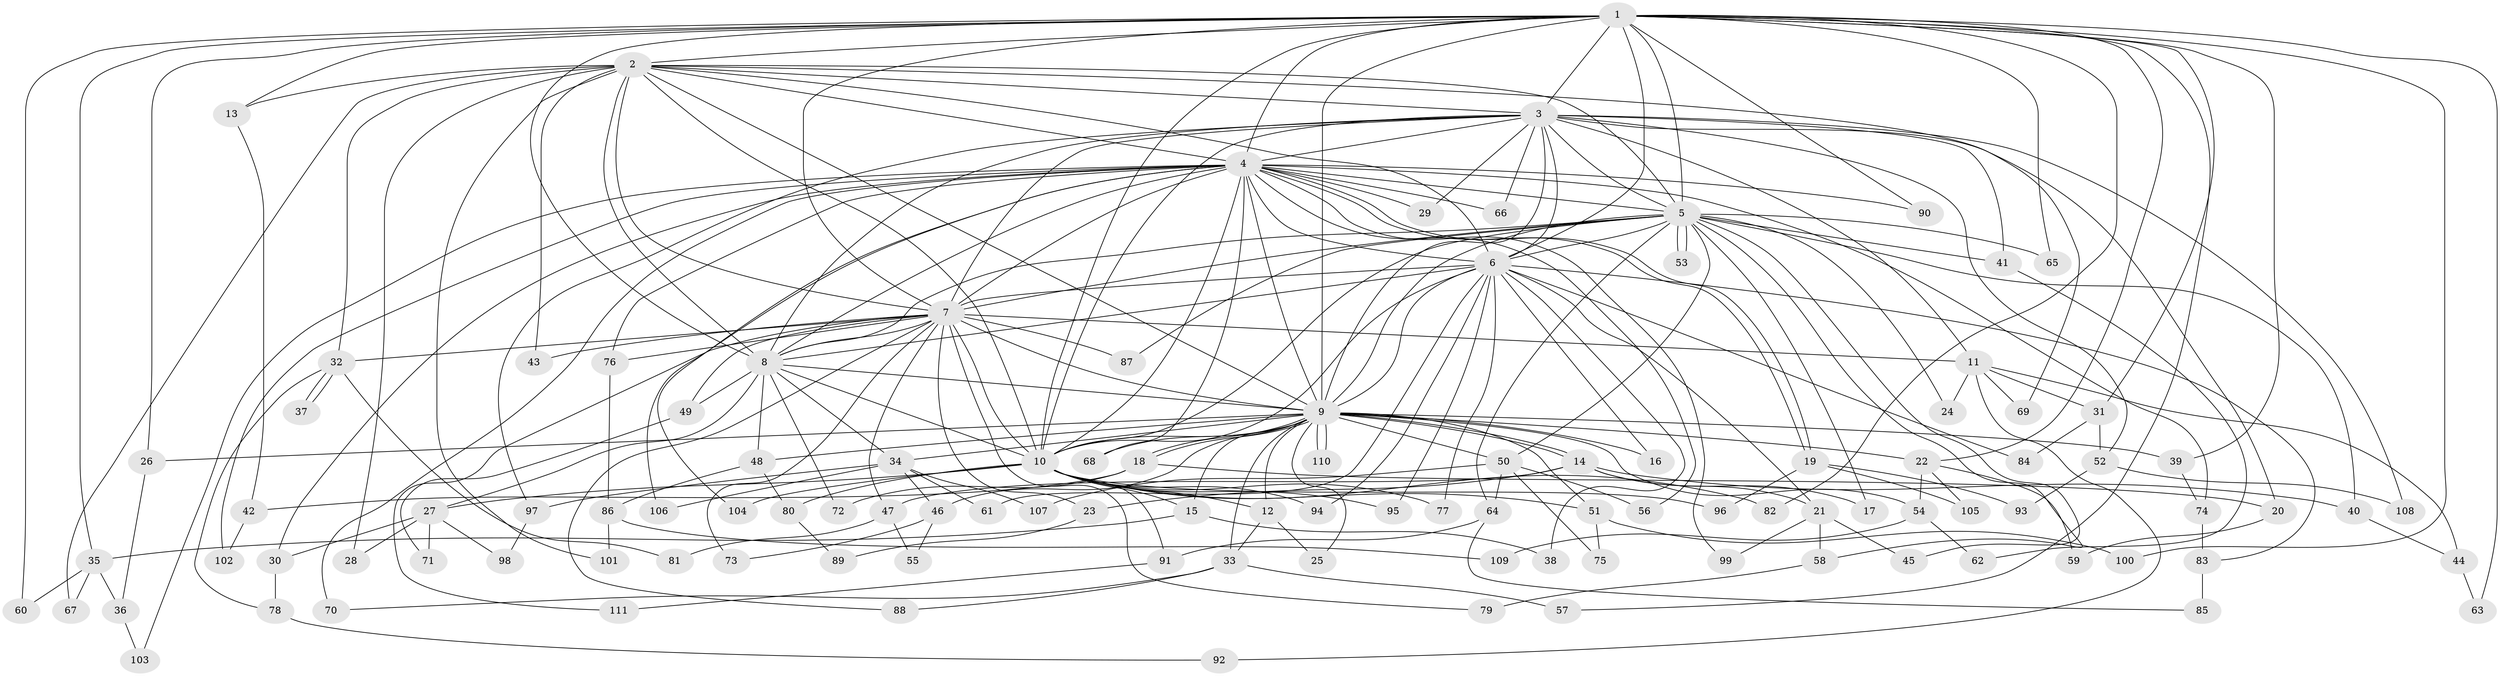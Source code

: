 // Generated by graph-tools (version 1.1) at 2025/35/03/09/25 02:35:01]
// undirected, 111 vertices, 247 edges
graph export_dot {
graph [start="1"]
  node [color=gray90,style=filled];
  1;
  2;
  3;
  4;
  5;
  6;
  7;
  8;
  9;
  10;
  11;
  12;
  13;
  14;
  15;
  16;
  17;
  18;
  19;
  20;
  21;
  22;
  23;
  24;
  25;
  26;
  27;
  28;
  29;
  30;
  31;
  32;
  33;
  34;
  35;
  36;
  37;
  38;
  39;
  40;
  41;
  42;
  43;
  44;
  45;
  46;
  47;
  48;
  49;
  50;
  51;
  52;
  53;
  54;
  55;
  56;
  57;
  58;
  59;
  60;
  61;
  62;
  63;
  64;
  65;
  66;
  67;
  68;
  69;
  70;
  71;
  72;
  73;
  74;
  75;
  76;
  77;
  78;
  79;
  80;
  81;
  82;
  83;
  84;
  85;
  86;
  87;
  88;
  89;
  90;
  91;
  92;
  93;
  94;
  95;
  96;
  97;
  98;
  99;
  100;
  101;
  102;
  103;
  104;
  105;
  106;
  107;
  108;
  109;
  110;
  111;
  1 -- 2;
  1 -- 3;
  1 -- 4;
  1 -- 5;
  1 -- 6;
  1 -- 7;
  1 -- 8;
  1 -- 9;
  1 -- 10;
  1 -- 13;
  1 -- 22;
  1 -- 26;
  1 -- 31;
  1 -- 35;
  1 -- 39;
  1 -- 57;
  1 -- 60;
  1 -- 63;
  1 -- 65;
  1 -- 82;
  1 -- 90;
  1 -- 100;
  2 -- 3;
  2 -- 4;
  2 -- 5;
  2 -- 6;
  2 -- 7;
  2 -- 8;
  2 -- 9;
  2 -- 10;
  2 -- 13;
  2 -- 28;
  2 -- 32;
  2 -- 43;
  2 -- 67;
  2 -- 69;
  2 -- 101;
  3 -- 4;
  3 -- 5;
  3 -- 6;
  3 -- 7;
  3 -- 8;
  3 -- 9;
  3 -- 10;
  3 -- 11;
  3 -- 20;
  3 -- 29;
  3 -- 41;
  3 -- 52;
  3 -- 66;
  3 -- 97;
  3 -- 108;
  4 -- 5;
  4 -- 6;
  4 -- 7;
  4 -- 8;
  4 -- 9;
  4 -- 10;
  4 -- 19;
  4 -- 19;
  4 -- 29;
  4 -- 30;
  4 -- 56;
  4 -- 66;
  4 -- 68;
  4 -- 70;
  4 -- 74;
  4 -- 76;
  4 -- 90;
  4 -- 99;
  4 -- 102;
  4 -- 103;
  4 -- 104;
  4 -- 106;
  5 -- 6;
  5 -- 7;
  5 -- 8;
  5 -- 9;
  5 -- 10;
  5 -- 17;
  5 -- 24;
  5 -- 40;
  5 -- 41;
  5 -- 45;
  5 -- 50;
  5 -- 53;
  5 -- 53;
  5 -- 58;
  5 -- 64;
  5 -- 65;
  5 -- 87;
  6 -- 7;
  6 -- 8;
  6 -- 9;
  6 -- 10;
  6 -- 16;
  6 -- 21;
  6 -- 38;
  6 -- 61;
  6 -- 77;
  6 -- 83;
  6 -- 84;
  6 -- 94;
  6 -- 95;
  7 -- 8;
  7 -- 9;
  7 -- 10;
  7 -- 11;
  7 -- 23;
  7 -- 32;
  7 -- 43;
  7 -- 47;
  7 -- 49;
  7 -- 73;
  7 -- 76;
  7 -- 79;
  7 -- 87;
  7 -- 88;
  7 -- 111;
  8 -- 9;
  8 -- 10;
  8 -- 27;
  8 -- 34;
  8 -- 48;
  8 -- 49;
  8 -- 72;
  9 -- 10;
  9 -- 12;
  9 -- 14;
  9 -- 14;
  9 -- 15;
  9 -- 16;
  9 -- 18;
  9 -- 18;
  9 -- 22;
  9 -- 25;
  9 -- 26;
  9 -- 33;
  9 -- 34;
  9 -- 39;
  9 -- 46;
  9 -- 48;
  9 -- 50;
  9 -- 51;
  9 -- 54;
  9 -- 68;
  9 -- 110;
  9 -- 110;
  10 -- 12;
  10 -- 15;
  10 -- 27;
  10 -- 51;
  10 -- 77;
  10 -- 80;
  10 -- 82;
  10 -- 91;
  10 -- 94;
  10 -- 95;
  10 -- 96;
  10 -- 104;
  11 -- 24;
  11 -- 31;
  11 -- 44;
  11 -- 69;
  11 -- 92;
  12 -- 25;
  12 -- 33;
  13 -- 42;
  14 -- 17;
  14 -- 21;
  14 -- 23;
  14 -- 40;
  14 -- 47;
  15 -- 35;
  15 -- 38;
  18 -- 20;
  18 -- 42;
  18 -- 72;
  19 -- 93;
  19 -- 96;
  19 -- 105;
  20 -- 59;
  21 -- 45;
  21 -- 58;
  21 -- 99;
  22 -- 54;
  22 -- 59;
  22 -- 105;
  23 -- 89;
  26 -- 36;
  27 -- 28;
  27 -- 30;
  27 -- 71;
  27 -- 98;
  30 -- 78;
  31 -- 52;
  31 -- 84;
  32 -- 37;
  32 -- 37;
  32 -- 78;
  32 -- 81;
  33 -- 57;
  33 -- 70;
  33 -- 88;
  34 -- 46;
  34 -- 61;
  34 -- 97;
  34 -- 106;
  34 -- 107;
  35 -- 36;
  35 -- 60;
  35 -- 67;
  36 -- 103;
  39 -- 74;
  40 -- 44;
  41 -- 62;
  42 -- 102;
  44 -- 63;
  46 -- 55;
  46 -- 73;
  47 -- 55;
  47 -- 81;
  48 -- 80;
  48 -- 86;
  49 -- 71;
  50 -- 56;
  50 -- 64;
  50 -- 75;
  50 -- 107;
  51 -- 75;
  51 -- 100;
  52 -- 93;
  52 -- 108;
  54 -- 62;
  54 -- 109;
  58 -- 79;
  64 -- 85;
  64 -- 91;
  74 -- 83;
  76 -- 86;
  78 -- 92;
  80 -- 89;
  83 -- 85;
  86 -- 101;
  86 -- 109;
  91 -- 111;
  97 -- 98;
}
